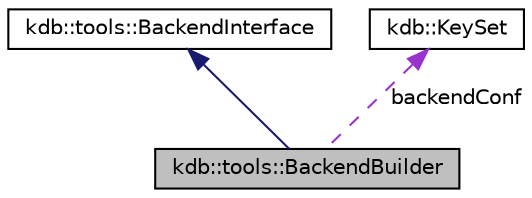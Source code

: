 digraph "kdb::tools::BackendBuilder"
{
  edge [fontname="Helvetica",fontsize="10",labelfontname="Helvetica",labelfontsize="10"];
  node [fontname="Helvetica",fontsize="10",shape=record];
  Node1 [label="kdb::tools::BackendBuilder",height=0.2,width=0.4,color="black", fillcolor="grey75", style="filled", fontcolor="black"];
  Node2 -> Node1 [dir="back",color="midnightblue",fontsize="10",style="solid"];
  Node2 [label="kdb::tools::BackendInterface",height=0.2,width=0.4,color="black", fillcolor="white", style="filled",URL="$classkdb_1_1tools_1_1BackendInterface.html",tooltip="Minimal interface to add plugins. "];
  Node3 -> Node1 [dir="back",color="darkorchid3",fontsize="10",style="dashed",label=" backendConf" ];
  Node3 [label="kdb::KeySet",height=0.2,width=0.4,color="black", fillcolor="white", style="filled",URL="$classkdb_1_1KeySet.html",tooltip="A keyset holds together a set of keys. "];
}
